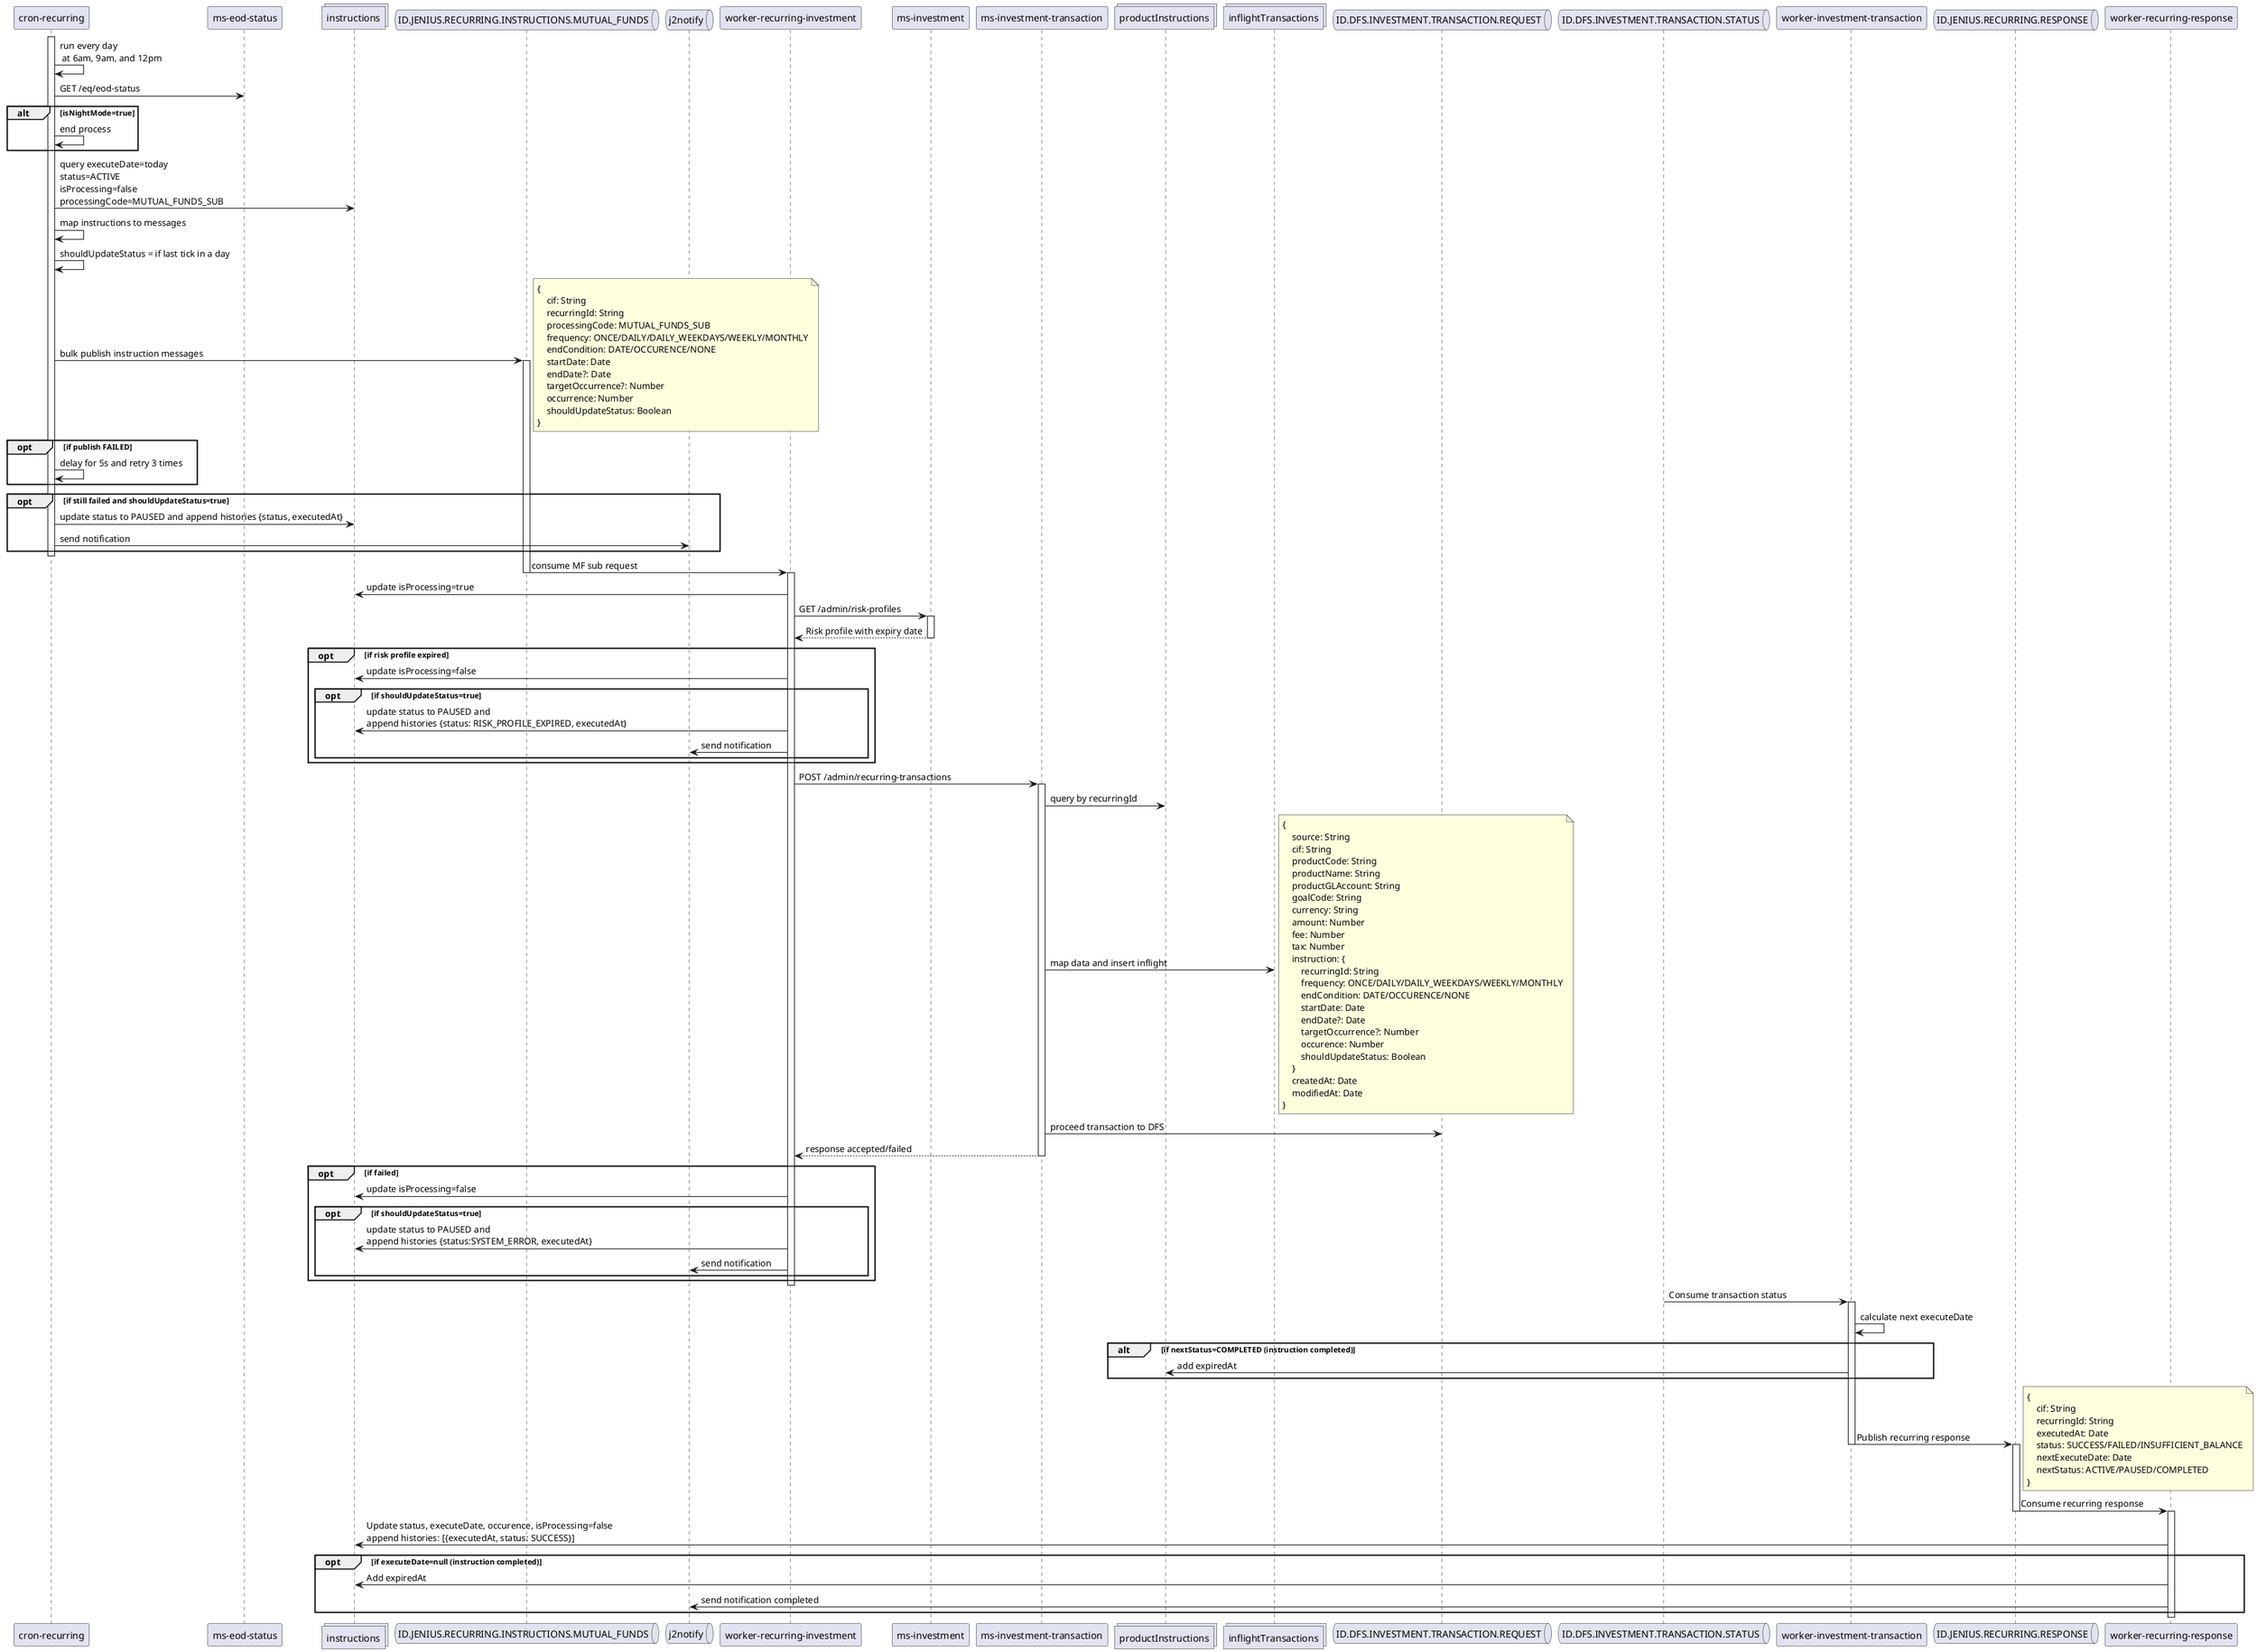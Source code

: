 @startuml mutual funds cron recurring

participant "cron-recurring" as cron
participant "ms-eod-status" as eod
collections "instructions" as instr
queue "ID.JENIUS.RECURRING.INSTRUCTIONS.MUTUAL_FUNDS" as kafkaRec
queue "j2notify" as kafkaNotif
participant "worker-recurring-investment" as wri
participant "ms-investment" as mi
participant "ms-investment-transaction" as mit
collections "productInstructions" as prodIns
collections "inflightTransactions" as inflights
queue "ID.DFS.INVESTMENT.TRANSACTION.REQUEST" as kafkaTrx
queue "ID.DFS.INVESTMENT.TRANSACTION.STATUS" as kafkaTrxRes
participant "worker-investment-transaction" as wit
queue "ID.JENIUS.RECURRING.RESPONSE" as kafkaRecRes
participant "worker-recurring-response" as wrr

activate cron
cron -> cron: run every day\n at 6am, 9am, and 12pm
cron -> eod: GET /eq/eod-status
alt isNightMode=true
cron -> cron: end process
end
cron -> instr: query executeDate=today\nstatus=ACTIVE\nisProcessing=false\nprocessingCode=MUTUAL_FUNDS_SUB
cron -> cron: map instructions to messages
cron -> cron: shouldUpdateStatus = if last tick in a day
cron -> kafkaRec: bulk publish instruction messages
note right
{
    cif: String
    recurringId: String
    processingCode: MUTUAL_FUNDS_SUB
    frequency: ONCE/DAILY/DAILY_WEEKDAYS/WEEKLY/MONTHLY
    endCondition: DATE/OCCURENCE/NONE
    startDate: Date
    endDate?: Date
    targetOccurrence?: Number
    occurrence: Number
    shouldUpdateStatus: Boolean
}
end note
activate kafkaRec
opt if publish FAILED
cron -> cron: delay for 5s and retry 3 times
end
opt if still failed and shouldUpdateStatus=true
cron -> instr: update status to PAUSED and append histories {status, executedAt}
cron -> kafkaNotif: send notification
end
deactivate cron
kafkaRec -> wri: consume MF sub request
deactivate kafkaRec
activate wri
wri -> instr: update isProcessing=true
wri -> mi: GET /admin/risk-profiles
activate mi
mi --> wri: Risk profile with expiry date
deactivate mi
opt if risk profile expired
wri -> instr: update isProcessing=false
opt if shouldUpdateStatus=true
wri -> instr: update status to PAUSED and \nappend histories {status: RISK_PROFILE_EXPIRED, executedAt}
wri -> kafkaNotif: send notification
end
end
wri -> mit: POST /admin/recurring-transactions
activate mit
mit -> prodIns: query by recurringId
mit -> inflights: map data and insert inflight
note right
{ 
    source: String
    cif: String
    productCode: String
    productName: String
    productGLAccount: String
    goalCode: String
    currency: String
    amount: Number
    fee: Number
    tax: Number
    instruction: {
        recurringId: String
        frequency: ONCE/DAILY/DAILY_WEEKDAYS/WEEKLY/MONTHLY
        endCondition: DATE/OCCURENCE/NONE
        startDate: Date
        endDate?: Date
        targetOccurrence?: Number
        occurence: Number
        shouldUpdateStatus: Boolean
    }
    createdAt: Date
    modifiedAt: Date
}
end note
mit -> kafkaTrx: proceed transaction to DFS
mit --> wri: response accepted/failed
deactivate mit
opt if failed
wri -> instr: update isProcessing=false
opt if shouldUpdateStatus=true
wri -> instr: update status to PAUSED and \nappend histories {status:SYSTEM_ERROR, executedAt}
wri -> kafkaNotif: send notification
end
end
deactivate wri
kafkaTrxRes -> wit: Consume transaction status

activate wit
wit -> wit: calculate next executeDate
alt if nextStatus=COMPLETED (instruction completed)
wit -> prodIns: add expiredAt
end
wit -> kafkaRecRes: Publish recurring response
note right 
{
    cif: String
    recurringId: String
    executedAt: Date
    status: SUCCESS/FAILED/INSUFFICIENT_BALANCE
    nextExecuteDate: Date
    nextStatus: ACTIVE/PAUSED/COMPLETED
}
end note
deactivate wit

activate kafkaRecRes
kafkaRecRes -> wrr: Consume recurring response
deactivate kafkaRecRes
activate wrr
wrr -> instr: Update status, executeDate, occurence, isProcessing=false\nappend histories: [{executedAt, status: SUCCESS}]
opt if executeDate=null (instruction completed)
wrr -> instr: Add expiredAt
wrr -> kafkaNotif: send notification completed
end
deactivate wrr

@enduml